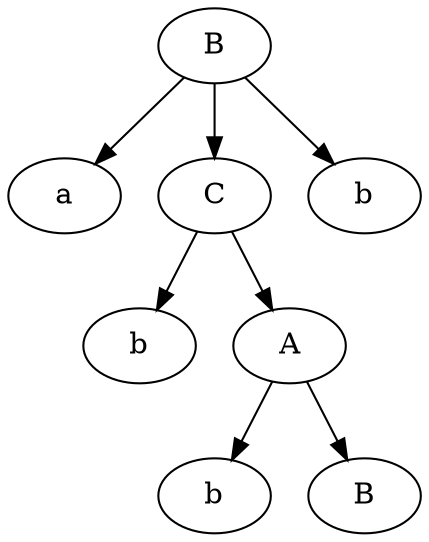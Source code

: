 digraph G {
	0[label="B"]
	1[label="a"]
	6[label="C"]
	2[label="b"]
	5[label="A"]
	3[label="b"]
	4[label="B"]
	5->3
	5->4
	6->2
	6->5
	7[label="b"]
	0->1
	0->6
	0->7

}